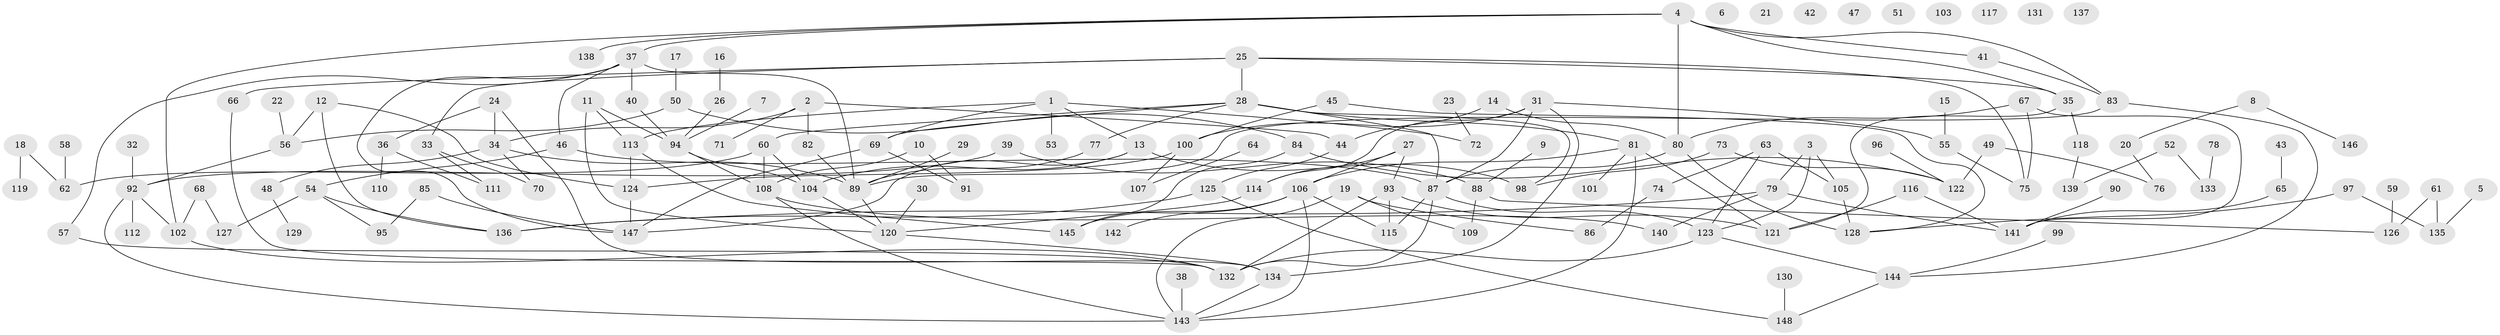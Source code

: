 // coarse degree distribution, {4: 0.10476190476190476, 3: 0.10476190476190476, 5: 0.12380952380952381, 9: 0.009523809523809525, 2: 0.2571428571428571, 0: 0.08571428571428572, 1: 0.20952380952380953, 7: 0.0380952380952381, 12: 0.009523809523809525, 11: 0.009523809523809525, 6: 0.0380952380952381, 8: 0.009523809523809525}
// Generated by graph-tools (version 1.1) at 2025/23/03/03/25 07:23:24]
// undirected, 148 vertices, 198 edges
graph export_dot {
graph [start="1"]
  node [color=gray90,style=filled];
  1;
  2;
  3;
  4;
  5;
  6;
  7;
  8;
  9;
  10;
  11;
  12;
  13;
  14;
  15;
  16;
  17;
  18;
  19;
  20;
  21;
  22;
  23;
  24;
  25;
  26;
  27;
  28;
  29;
  30;
  31;
  32;
  33;
  34;
  35;
  36;
  37;
  38;
  39;
  40;
  41;
  42;
  43;
  44;
  45;
  46;
  47;
  48;
  49;
  50;
  51;
  52;
  53;
  54;
  55;
  56;
  57;
  58;
  59;
  60;
  61;
  62;
  63;
  64;
  65;
  66;
  67;
  68;
  69;
  70;
  71;
  72;
  73;
  74;
  75;
  76;
  77;
  78;
  79;
  80;
  81;
  82;
  83;
  84;
  85;
  86;
  87;
  88;
  89;
  90;
  91;
  92;
  93;
  94;
  95;
  96;
  97;
  98;
  99;
  100;
  101;
  102;
  103;
  104;
  105;
  106;
  107;
  108;
  109;
  110;
  111;
  112;
  113;
  114;
  115;
  116;
  117;
  118;
  119;
  120;
  121;
  122;
  123;
  124;
  125;
  126;
  127;
  128;
  129;
  130;
  131;
  132;
  133;
  134;
  135;
  136;
  137;
  138;
  139;
  140;
  141;
  142;
  143;
  144;
  145;
  146;
  147;
  148;
  1 -- 13;
  1 -- 53;
  1 -- 69;
  1 -- 72;
  1 -- 113;
  2 -- 34;
  2 -- 44;
  2 -- 71;
  2 -- 82;
  3 -- 79;
  3 -- 105;
  3 -- 123;
  4 -- 35;
  4 -- 37;
  4 -- 41;
  4 -- 80;
  4 -- 83;
  4 -- 102;
  4 -- 138;
  5 -- 135;
  7 -- 94;
  8 -- 20;
  8 -- 146;
  9 -- 88;
  10 -- 91;
  10 -- 108;
  11 -- 94;
  11 -- 113;
  11 -- 120;
  12 -- 56;
  12 -- 124;
  12 -- 136;
  13 -- 98;
  13 -- 104;
  13 -- 147;
  14 -- 44;
  14 -- 80;
  15 -- 55;
  16 -- 26;
  17 -- 50;
  18 -- 62;
  18 -- 119;
  19 -- 86;
  19 -- 109;
  19 -- 143;
  20 -- 76;
  22 -- 56;
  23 -- 72;
  24 -- 34;
  24 -- 36;
  24 -- 134;
  25 -- 28;
  25 -- 33;
  25 -- 35;
  25 -- 66;
  25 -- 75;
  26 -- 94;
  27 -- 93;
  27 -- 106;
  27 -- 114;
  28 -- 60;
  28 -- 69;
  28 -- 77;
  28 -- 81;
  28 -- 87;
  28 -- 98;
  29 -- 89;
  30 -- 120;
  31 -- 55;
  31 -- 87;
  31 -- 100;
  31 -- 114;
  31 -- 134;
  32 -- 92;
  33 -- 70;
  33 -- 111;
  34 -- 48;
  34 -- 70;
  34 -- 89;
  35 -- 118;
  35 -- 121;
  36 -- 110;
  36 -- 111;
  37 -- 40;
  37 -- 46;
  37 -- 57;
  37 -- 89;
  37 -- 147;
  38 -- 143;
  39 -- 88;
  39 -- 92;
  40 -- 94;
  41 -- 83;
  43 -- 65;
  44 -- 125;
  45 -- 100;
  45 -- 128;
  46 -- 54;
  46 -- 87;
  48 -- 129;
  49 -- 76;
  49 -- 122;
  50 -- 56;
  50 -- 84;
  52 -- 133;
  52 -- 139;
  54 -- 95;
  54 -- 127;
  54 -- 136;
  55 -- 75;
  56 -- 92;
  57 -- 132;
  58 -- 62;
  59 -- 126;
  60 -- 62;
  60 -- 104;
  60 -- 108;
  61 -- 126;
  61 -- 135;
  63 -- 74;
  63 -- 105;
  63 -- 123;
  64 -- 107;
  65 -- 141;
  66 -- 132;
  67 -- 75;
  67 -- 80;
  67 -- 141;
  68 -- 102;
  68 -- 127;
  69 -- 91;
  69 -- 147;
  73 -- 98;
  73 -- 122;
  74 -- 86;
  77 -- 89;
  78 -- 133;
  79 -- 136;
  79 -- 140;
  79 -- 141;
  80 -- 87;
  80 -- 128;
  81 -- 101;
  81 -- 106;
  81 -- 121;
  81 -- 143;
  82 -- 89;
  83 -- 89;
  83 -- 144;
  84 -- 122;
  84 -- 145;
  85 -- 95;
  85 -- 147;
  87 -- 115;
  87 -- 123;
  87 -- 132;
  88 -- 109;
  88 -- 126;
  89 -- 120;
  90 -- 141;
  92 -- 102;
  92 -- 112;
  92 -- 143;
  93 -- 115;
  93 -- 121;
  93 -- 132;
  94 -- 104;
  94 -- 108;
  96 -- 122;
  97 -- 128;
  97 -- 135;
  99 -- 144;
  100 -- 107;
  100 -- 124;
  102 -- 132;
  104 -- 120;
  105 -- 128;
  106 -- 115;
  106 -- 142;
  106 -- 143;
  106 -- 145;
  108 -- 140;
  108 -- 143;
  113 -- 124;
  113 -- 145;
  114 -- 120;
  116 -- 121;
  116 -- 141;
  118 -- 139;
  120 -- 134;
  123 -- 132;
  123 -- 144;
  124 -- 147;
  125 -- 136;
  125 -- 148;
  130 -- 148;
  134 -- 143;
  144 -- 148;
}
